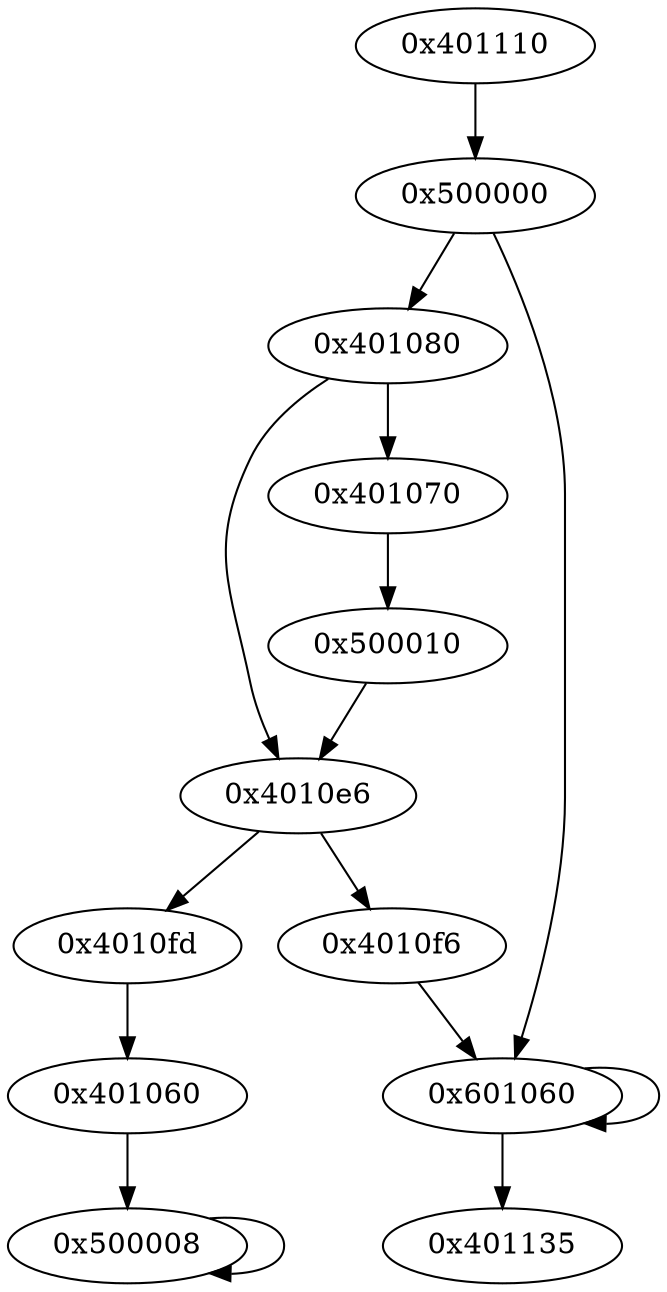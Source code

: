 digraph {
401110 [label="0x401110"];
500000 [label="0x500000"];
401080 [label="0x401080"];
401070 [label="0x401070"];
500010 [label="0x500010"];
"4010e6" [label="0x4010e6"];
"4010f6" [label="0x4010f6"];
"4010fd" [label="0x4010fd"];
601060 [label="0x601060"];
401060 [label="0x401060"];
500008 [label="0x500008"];
401135 [label="0x401135"];
401110 -> 500000;
500000 -> 401080;
500000 -> 601060;
401080 -> 401070;
401080 -> "4010e6";
401070 -> 500010;
500010 -> "4010e6";
"4010e6" -> "4010f6";
"4010e6" -> "4010fd";
"4010f6" -> 601060;
"4010fd" -> 401060;
601060 -> 601060;
601060 -> 401135;
401060 -> 500008;
500008 -> 500008;
}
